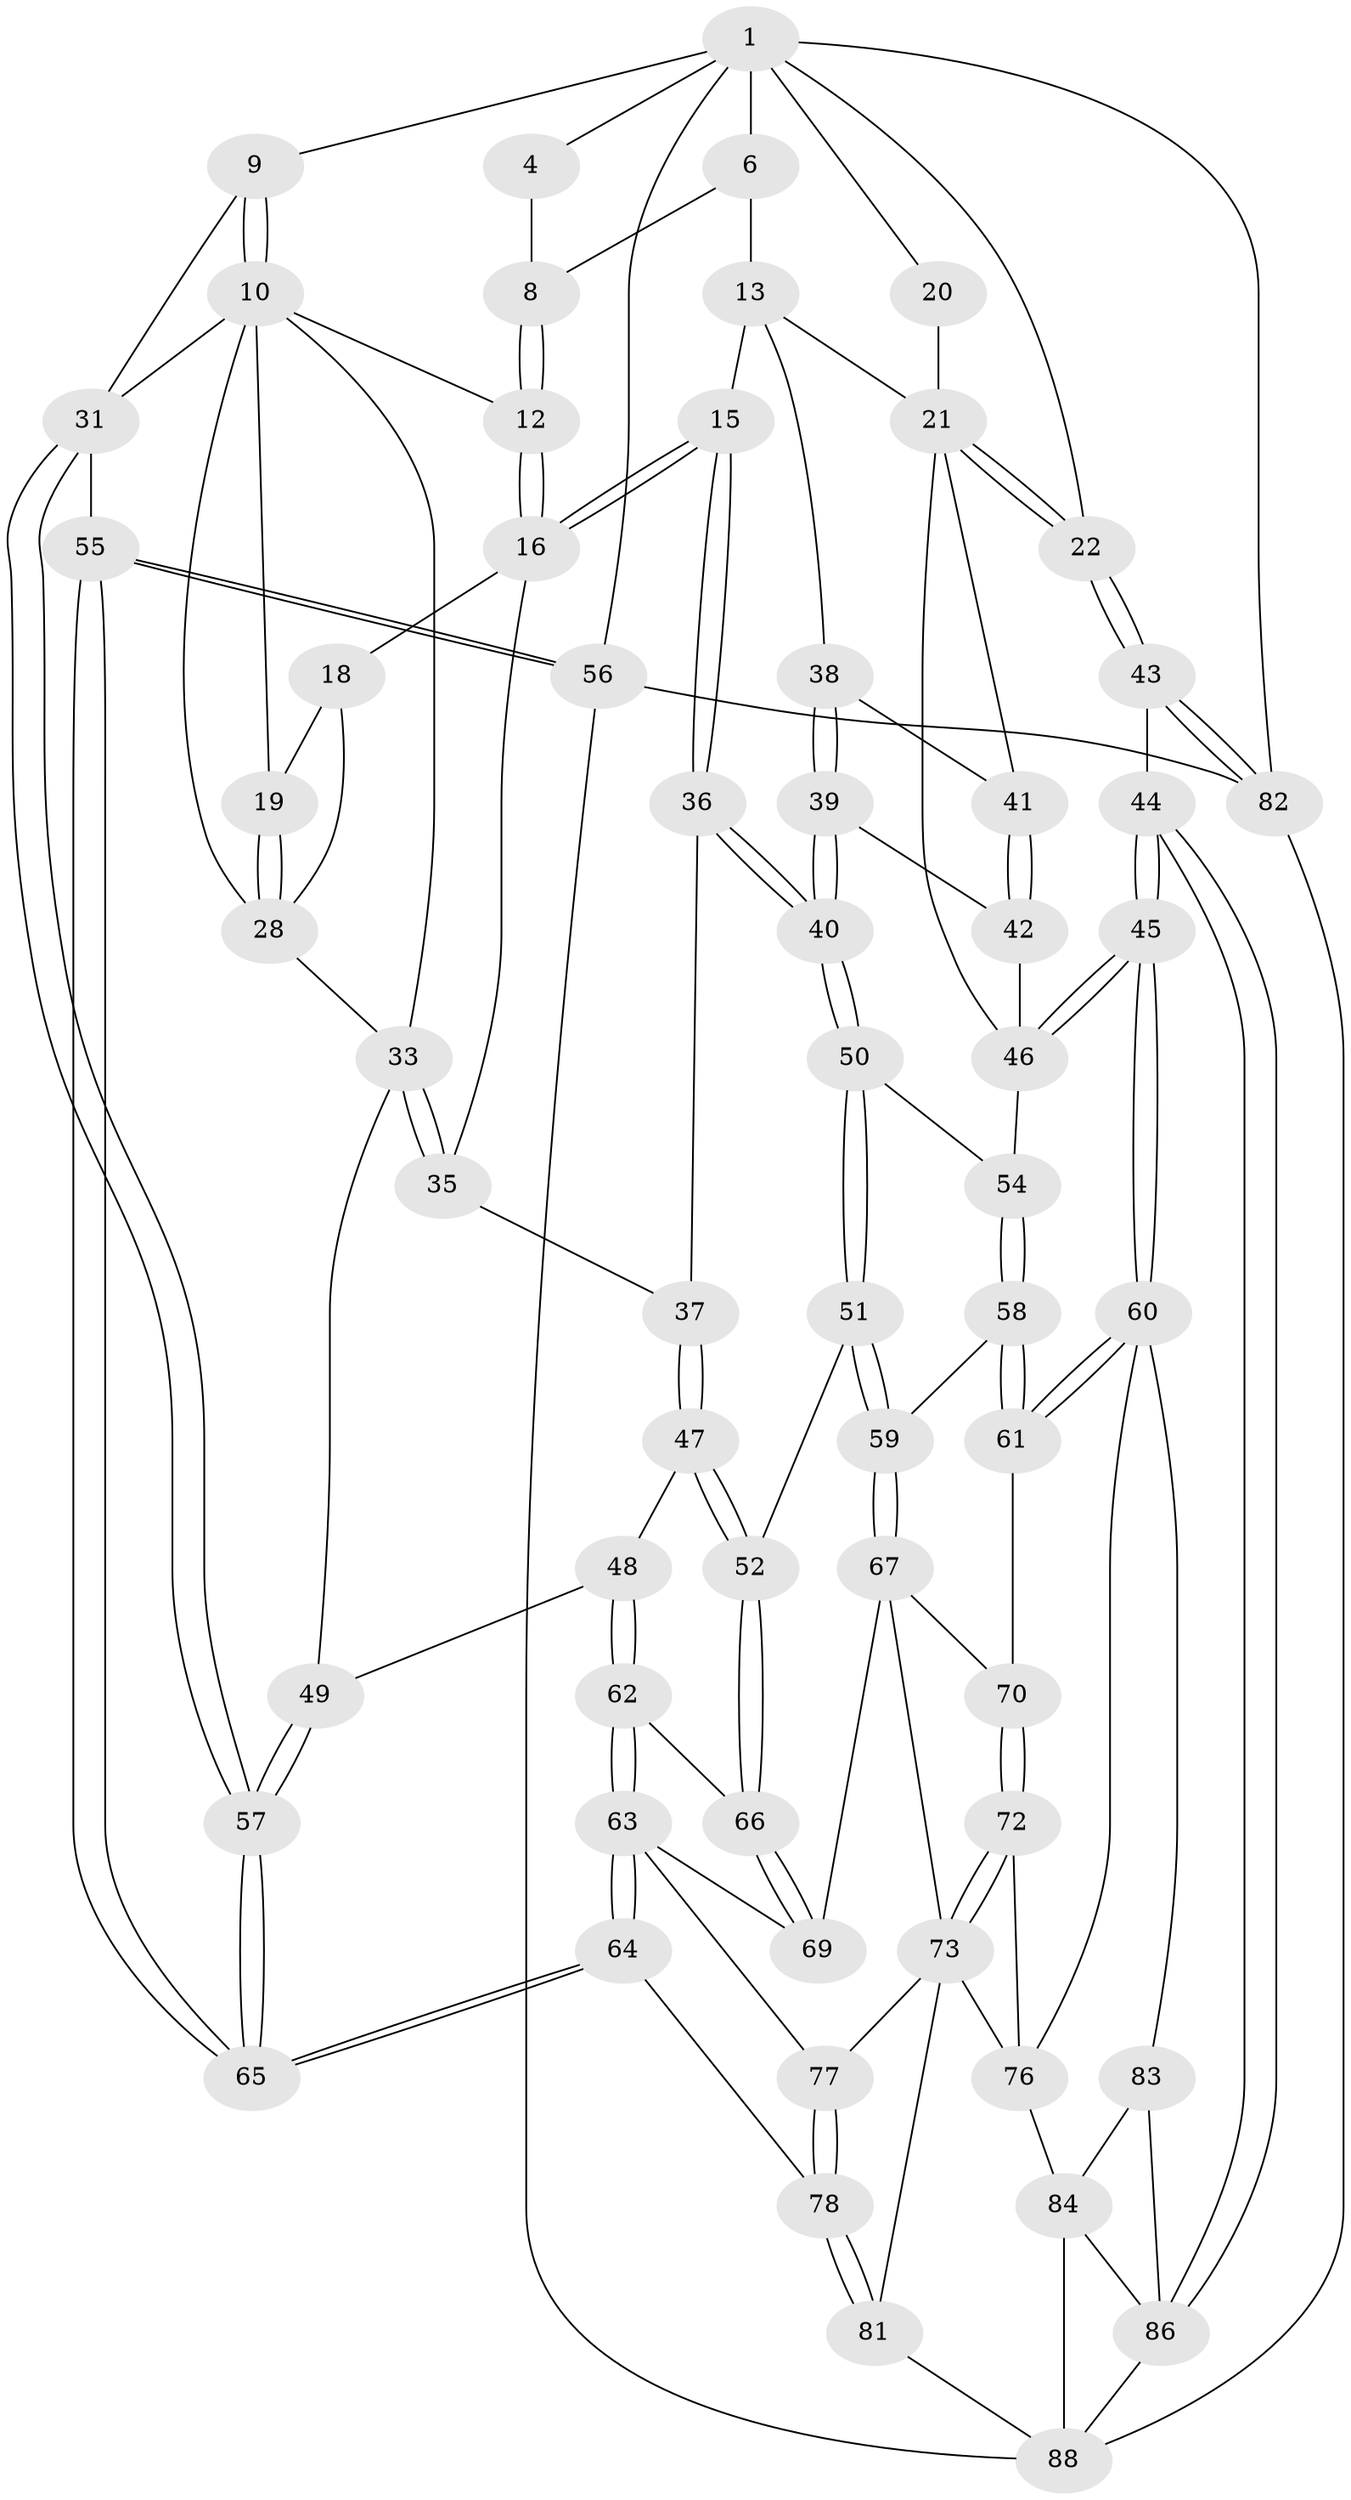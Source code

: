 // original degree distribution, {3: 0.022222222222222223, 5: 0.5333333333333333, 4: 0.23333333333333334, 6: 0.2111111111111111}
// Generated by graph-tools (version 1.1) at 2025/21/03/04/25 18:21:31]
// undirected, 63 vertices, 149 edges
graph export_dot {
graph [start="1"]
  node [color=gray90,style=filled];
  1 [pos="+0.7633525301133214+0",super="+5+2"];
  4 [pos="+0.5781127411651995+0"];
  6 [pos="+0.7839903569991903+0.1965961840058925",super="+7"];
  8 [pos="+0.5225757594722519+0"];
  9 [pos="+0+0"];
  10 [pos="+0.05546454062545649+0.06471941692997478",super="+27+11"];
  12 [pos="+0.4033402390426858+0.13854801493228086"];
  13 [pos="+0.6435279759947281+0.2626720502085148",super="+26+14"];
  15 [pos="+0.5075766207477262+0.2905599328557478"];
  16 [pos="+0.4199710500055488+0.18982643659789877",super="+17"];
  18 [pos="+0.27812965898208253+0.2859504716451516"];
  19 [pos="+0.27508306567753377+0.27366760148739033"];
  20 [pos="+0.8712992078981124+0.19800396884367552"];
  21 [pos="+0.9928911419798468+0.1992229806939847",super="+23"];
  22 [pos="+1+0.07577224698852839"];
  28 [pos="+0.14225657934369593+0.21662670462929592",super="+29"];
  31 [pos="+0.03952789981519884+0.44555968871544915",super="+32"];
  33 [pos="+0.2169754987844555+0.41319670748292825",super="+34"];
  35 [pos="+0.35789938963116524+0.37670362673391744"];
  36 [pos="+0.4427050601863372+0.40796312673347784"];
  37 [pos="+0.39387812938672573+0.4004187907993509"];
  38 [pos="+0.5859601828337738+0.31743678903854927"];
  39 [pos="+0.5853548018067173+0.4374261290371312"];
  40 [pos="+0.47879555380777455+0.4614228688869143"];
  41 [pos="+0.6714148198839919+0.40739013131775365"];
  42 [pos="+0.5994761998311463+0.4467359350945822"];
  43 [pos="+1+0.6526684911453063"];
  44 [pos="+0.9780311802755653+0.6521837658581775"];
  45 [pos="+0.9603213336405878+0.6452407107109"];
  46 [pos="+0.9196511717738413+0.596185903890034",super="+53"];
  47 [pos="+0.3453859035345256+0.49077243554127453"];
  48 [pos="+0.20908901072652047+0.5032093532721604"];
  49 [pos="+0.1934577932210743+0.4890117783196878"];
  50 [pos="+0.4702986799861424+0.5218590733820929"];
  51 [pos="+0.42834493094538334+0.568985640824779"];
  52 [pos="+0.4225754634194956+0.5709755869010417"];
  54 [pos="+0.5750533857617456+0.5687023133294346"];
  55 [pos="+0+0.9614951974404217"];
  56 [pos="+0+1"];
  57 [pos="+0.045491278917116865+0.6945537583707474"];
  58 [pos="+0.5742534029814117+0.5970174883748993"];
  59 [pos="+0.48101126028242247+0.6261721914076818"];
  60 [pos="+0.7723156205442708+0.7189274000277279",super="+75"];
  61 [pos="+0.5926383326168682+0.6690793680497705"];
  62 [pos="+0.2527264646247172+0.5819614627370531"];
  63 [pos="+0.2360029081218701+0.7354835329513301",super="+71"];
  64 [pos="+0.10232840053312965+0.8264040722479467"];
  65 [pos="+0+0.8474707516977525"];
  66 [pos="+0.3962151735013756+0.5946343222879696"];
  67 [pos="+0.5153752638723947+0.7050722547289932",super="+68"];
  69 [pos="+0.38065481418094926+0.7062752416908676"];
  70 [pos="+0.522386337248429+0.7058264314981607"];
  72 [pos="+0.5655844221095145+0.7969898260502993"];
  73 [pos="+0.48274774662359005+0.8332641548705613",super="+74+80"];
  76 [pos="+0.6020656548276121+0.8156019436111142",super="+79"];
  77 [pos="+0.38043397035556986+0.8597509408463738"];
  78 [pos="+0.35098324425821603+0.9587089173070239"];
  81 [pos="+0.402971357674515+1"];
  82 [pos="+1+1"];
  83 [pos="+0.6933228680382448+0.8058449341103379"];
  84 [pos="+0.6204197056613378+0.9246456358393184",super="+85"];
  86 [pos="+0.7539951812656263+1",super="+87"];
  88 [pos="+0.5207474006643772+1",super="+90+89"];
  1 -- 20;
  1 -- 6;
  1 -- 82;
  1 -- 4;
  1 -- 22;
  1 -- 56;
  1 -- 9;
  4 -- 8;
  6 -- 8;
  6 -- 13 [weight=2];
  8 -- 12;
  8 -- 12;
  9 -- 10;
  9 -- 10;
  9 -- 31;
  10 -- 33;
  10 -- 28;
  10 -- 31;
  10 -- 19;
  10 -- 12;
  12 -- 16;
  12 -- 16;
  13 -- 21;
  13 -- 38;
  13 -- 15;
  15 -- 16;
  15 -- 16;
  15 -- 36;
  15 -- 36;
  16 -- 18;
  16 -- 35;
  18 -- 19;
  18 -- 28;
  19 -- 28;
  19 -- 28;
  20 -- 21 [weight=2];
  21 -- 22;
  21 -- 22;
  21 -- 41;
  21 -- 46;
  22 -- 43;
  22 -- 43;
  28 -- 33;
  31 -- 57;
  31 -- 57;
  31 -- 55;
  33 -- 35;
  33 -- 35;
  33 -- 49;
  35 -- 37;
  36 -- 37;
  36 -- 40;
  36 -- 40;
  37 -- 47;
  37 -- 47;
  38 -- 39;
  38 -- 39;
  38 -- 41;
  39 -- 40;
  39 -- 40;
  39 -- 42;
  40 -- 50;
  40 -- 50;
  41 -- 42;
  41 -- 42;
  42 -- 46;
  43 -- 44;
  43 -- 82;
  43 -- 82;
  44 -- 45;
  44 -- 45;
  44 -- 86;
  44 -- 86;
  45 -- 46;
  45 -- 46;
  45 -- 60;
  45 -- 60;
  46 -- 54;
  47 -- 48;
  47 -- 52;
  47 -- 52;
  48 -- 49;
  48 -- 62;
  48 -- 62;
  49 -- 57;
  49 -- 57;
  50 -- 51;
  50 -- 51;
  50 -- 54;
  51 -- 52;
  51 -- 59;
  51 -- 59;
  52 -- 66;
  52 -- 66;
  54 -- 58;
  54 -- 58;
  55 -- 56;
  55 -- 56;
  55 -- 65;
  55 -- 65;
  56 -- 82;
  56 -- 88;
  57 -- 65;
  57 -- 65;
  58 -- 59;
  58 -- 61;
  58 -- 61;
  59 -- 67;
  59 -- 67;
  60 -- 61;
  60 -- 61;
  60 -- 83;
  60 -- 76;
  61 -- 70;
  62 -- 63;
  62 -- 63;
  62 -- 66;
  63 -- 64;
  63 -- 64;
  63 -- 77;
  63 -- 69;
  64 -- 65;
  64 -- 65;
  64 -- 78;
  66 -- 69;
  66 -- 69;
  67 -- 70;
  67 -- 69;
  67 -- 73;
  70 -- 72;
  70 -- 72;
  72 -- 73;
  72 -- 73;
  72 -- 76;
  73 -- 77;
  73 -- 81;
  73 -- 76;
  76 -- 84;
  77 -- 78;
  77 -- 78;
  78 -- 81;
  78 -- 81;
  81 -- 88;
  82 -- 88;
  83 -- 84;
  83 -- 86;
  84 -- 88;
  84 -- 86;
  86 -- 88;
}
